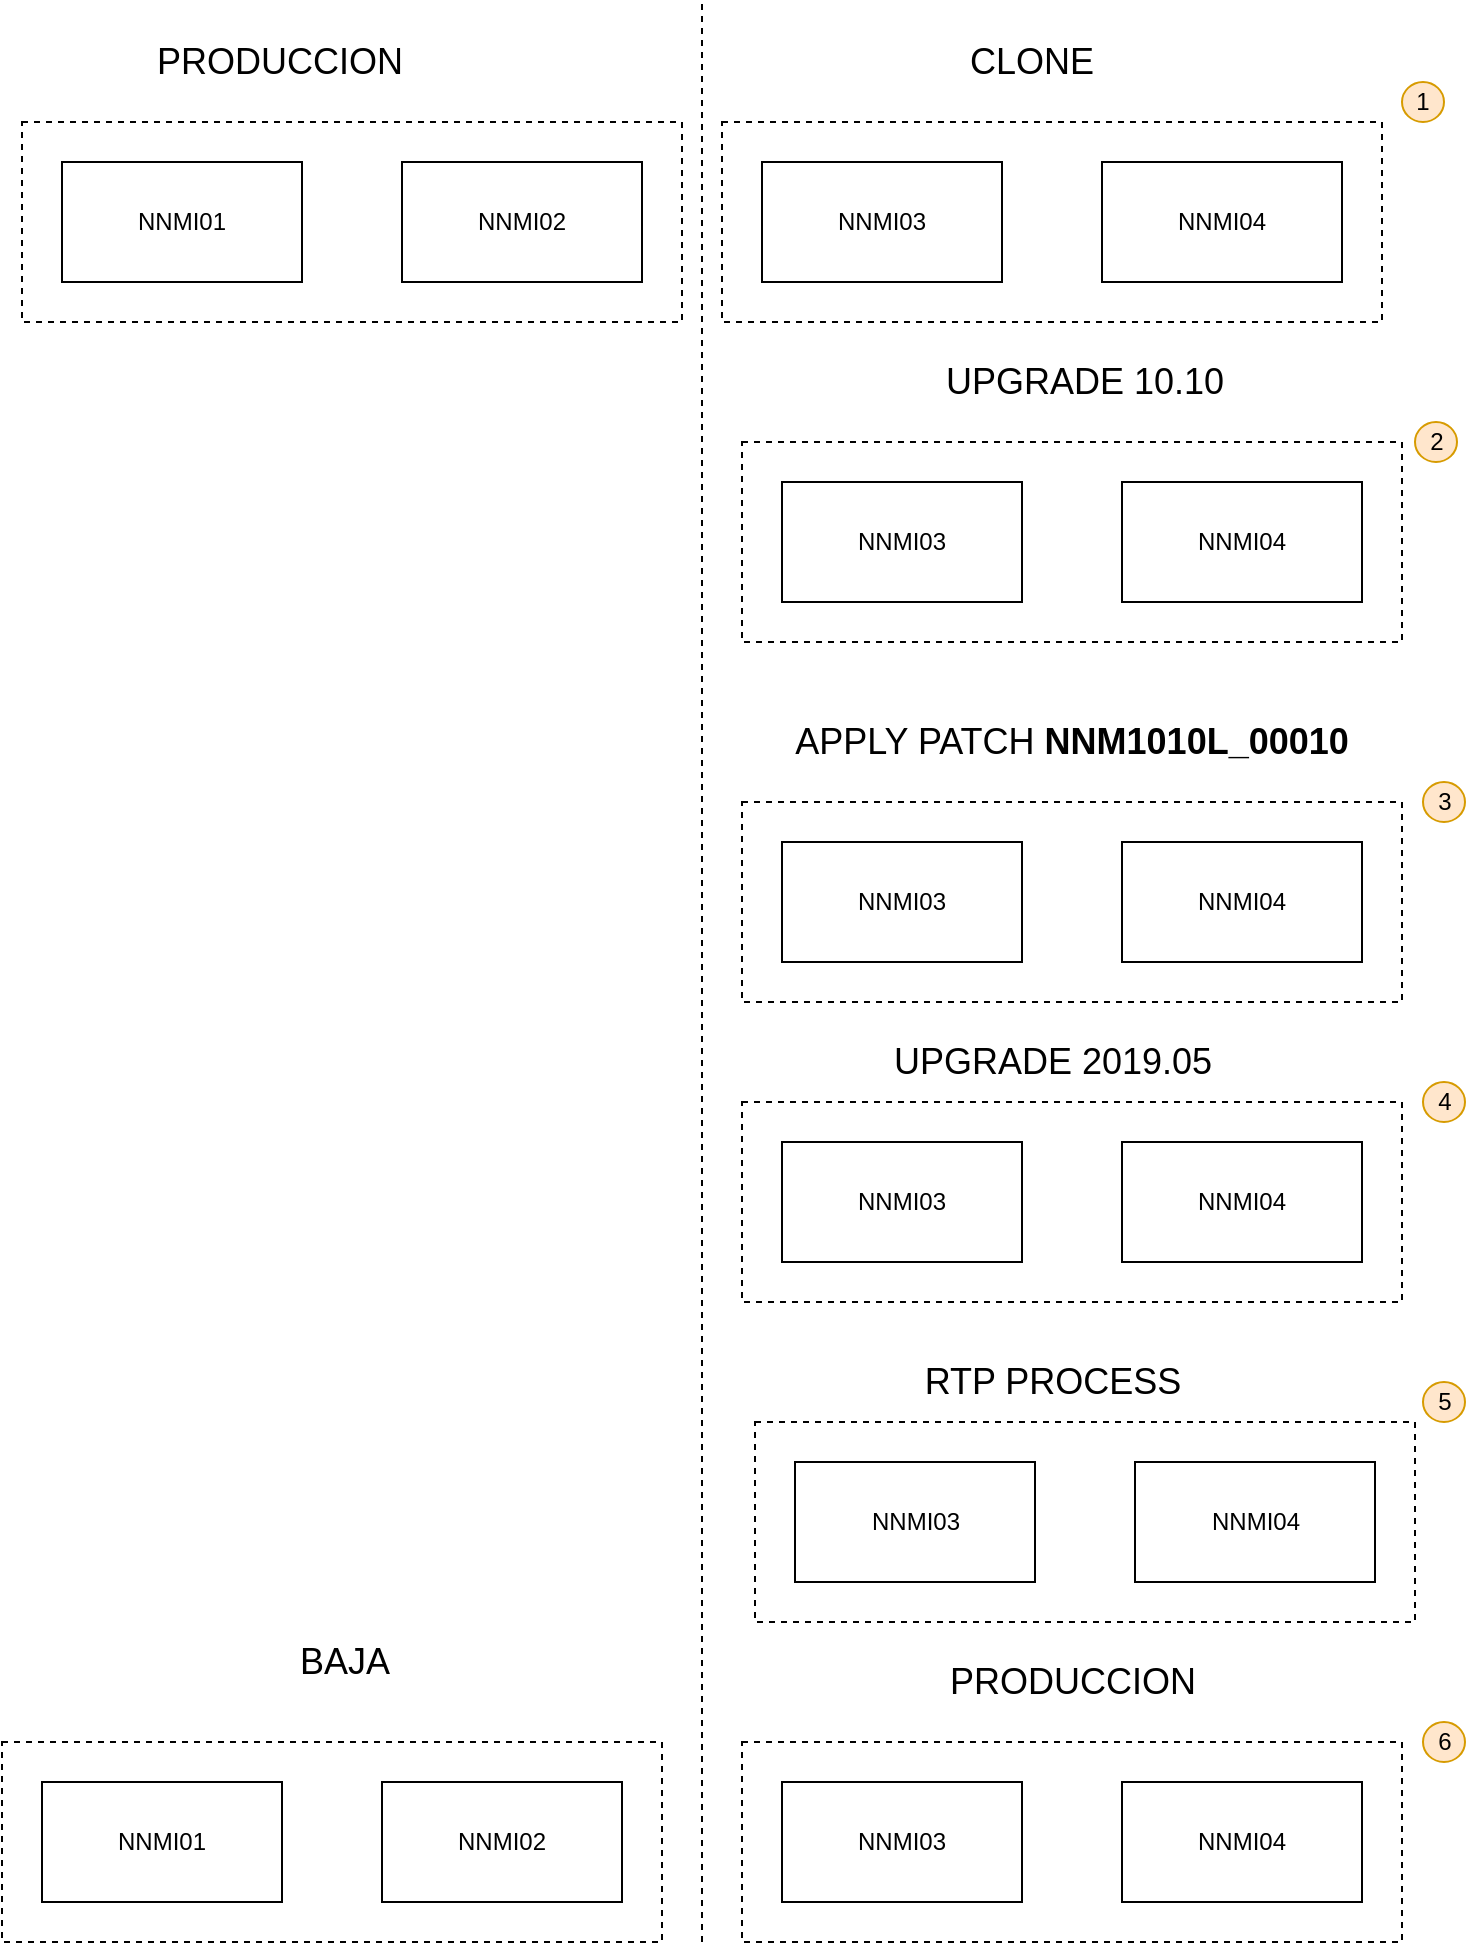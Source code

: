 <mxfile version="10.8.3" type="github"><diagram id="JCeJZNztmn1LFCq-LRdk" name="Page-1"><mxGraphModel dx="1158" dy="691" grid="1" gridSize="10" guides="1" tooltips="1" connect="1" arrows="1" fold="1" page="1" pageScale="1" pageWidth="827" pageHeight="1169" math="0" shadow="0"><root><mxCell id="0"/><mxCell id="1" parent="0"/><mxCell id="VmoTyu3GmWl4dDMMTCau-3" value="" style="rounded=0;whiteSpace=wrap;html=1;dashed=1;fillColor=none;" parent="1" vertex="1"><mxGeometry x="40" y="60" width="330" height="100" as="geometry"/></mxCell><mxCell id="VmoTyu3GmWl4dDMMTCau-1" value="NNMI01" style="rounded=0;whiteSpace=wrap;html=1;" parent="1" vertex="1"><mxGeometry x="60" y="80" width="120" height="60" as="geometry"/></mxCell><mxCell id="VmoTyu3GmWl4dDMMTCau-2" value="NNMI02" style="rounded=0;whiteSpace=wrap;html=1;" parent="1" vertex="1"><mxGeometry x="230" y="80" width="120" height="60" as="geometry"/></mxCell><mxCell id="VmoTyu3GmWl4dDMMTCau-7" value="CLONE" style="text;html=1;strokeColor=none;fillColor=none;align=center;verticalAlign=middle;whiteSpace=wrap;rounded=0;dashed=1;fontSize=18;" parent="1" vertex="1"><mxGeometry x="525" y="20" width="40" height="20" as="geometry"/></mxCell><mxCell id="VmoTyu3GmWl4dDMMTCau-8" value="" style="endArrow=none;dashed=1;html=1;" parent="1" edge="1"><mxGeometry width="50" height="50" relative="1" as="geometry"><mxPoint x="380" y="970" as="sourcePoint"/><mxPoint x="380" as="targetPoint"/></mxGeometry></mxCell><mxCell id="VmoTyu3GmWl4dDMMTCau-10" value="" style="group" parent="1" vertex="1" connectable="0"><mxGeometry x="390" y="60" width="330" height="100" as="geometry"/></mxCell><mxCell id="VmoTyu3GmWl4dDMMTCau-4" value="" style="rounded=0;whiteSpace=wrap;html=1;dashed=1;fillColor=none;" parent="VmoTyu3GmWl4dDMMTCau-10" vertex="1"><mxGeometry width="330" height="100" as="geometry"/></mxCell><mxCell id="VmoTyu3GmWl4dDMMTCau-5" value="NNMI03" style="rounded=0;whiteSpace=wrap;html=1;" parent="VmoTyu3GmWl4dDMMTCau-10" vertex="1"><mxGeometry x="20" y="20" width="120" height="60" as="geometry"/></mxCell><mxCell id="VmoTyu3GmWl4dDMMTCau-6" value="NNMI04" style="rounded=0;whiteSpace=wrap;html=1;" parent="VmoTyu3GmWl4dDMMTCau-10" vertex="1"><mxGeometry x="190" y="20" width="120" height="60" as="geometry"/></mxCell><mxCell id="VmoTyu3GmWl4dDMMTCau-11" value="" style="group" parent="1" vertex="1" connectable="0"><mxGeometry x="400" y="220" width="330" height="100" as="geometry"/></mxCell><mxCell id="VmoTyu3GmWl4dDMMTCau-12" value="" style="rounded=0;whiteSpace=wrap;html=1;dashed=1;fillColor=none;" parent="VmoTyu3GmWl4dDMMTCau-11" vertex="1"><mxGeometry width="330" height="100" as="geometry"/></mxCell><mxCell id="VmoTyu3GmWl4dDMMTCau-13" value="NNMI03" style="rounded=0;whiteSpace=wrap;html=1;" parent="VmoTyu3GmWl4dDMMTCau-11" vertex="1"><mxGeometry x="20" y="20" width="120" height="60" as="geometry"/></mxCell><mxCell id="VmoTyu3GmWl4dDMMTCau-14" value="NNMI04" style="rounded=0;whiteSpace=wrap;html=1;" parent="VmoTyu3GmWl4dDMMTCau-11" vertex="1"><mxGeometry x="190" y="20" width="120" height="60" as="geometry"/></mxCell><mxCell id="VmoTyu3GmWl4dDMMTCau-15" value="UPGRADE 10.10" style="text;html=1;strokeColor=none;fillColor=none;align=center;verticalAlign=middle;whiteSpace=wrap;rounded=0;dashed=1;fontSize=18;" parent="1" vertex="1"><mxGeometry x="470" y="180" width="203" height="20" as="geometry"/></mxCell><mxCell id="VmoTyu3GmWl4dDMMTCau-16" value="" style="group" parent="1" vertex="1" connectable="0"><mxGeometry x="400" y="400" width="330" height="100" as="geometry"/></mxCell><mxCell id="VmoTyu3GmWl4dDMMTCau-17" value="" style="rounded=0;whiteSpace=wrap;html=1;dashed=1;fillColor=none;" parent="VmoTyu3GmWl4dDMMTCau-16" vertex="1"><mxGeometry width="330" height="100" as="geometry"/></mxCell><mxCell id="VmoTyu3GmWl4dDMMTCau-18" value="NNMI03" style="rounded=0;whiteSpace=wrap;html=1;" parent="VmoTyu3GmWl4dDMMTCau-16" vertex="1"><mxGeometry x="20" y="20" width="120" height="60" as="geometry"/></mxCell><mxCell id="VmoTyu3GmWl4dDMMTCau-19" value="NNMI04" style="rounded=0;whiteSpace=wrap;html=1;" parent="VmoTyu3GmWl4dDMMTCau-16" vertex="1"><mxGeometry x="190" y="20" width="120" height="60" as="geometry"/></mxCell><mxCell id="VmoTyu3GmWl4dDMMTCau-20" value="APPLY PATCH&amp;nbsp;&lt;b&gt;NNM1010L_00010&lt;/b&gt;" style="text;html=1;strokeColor=none;fillColor=none;align=center;verticalAlign=middle;whiteSpace=wrap;rounded=0;dashed=1;fontSize=18;" parent="1" vertex="1"><mxGeometry x="410" y="360" width="310" height="20" as="geometry"/></mxCell><mxCell id="VmoTyu3GmWl4dDMMTCau-21" value="" style="group" parent="1" vertex="1" connectable="0"><mxGeometry x="400" y="550" width="330" height="100" as="geometry"/></mxCell><mxCell id="VmoTyu3GmWl4dDMMTCau-22" value="" style="rounded=0;whiteSpace=wrap;html=1;dashed=1;fillColor=none;" parent="VmoTyu3GmWl4dDMMTCau-21" vertex="1"><mxGeometry width="330" height="100" as="geometry"/></mxCell><mxCell id="VmoTyu3GmWl4dDMMTCau-23" value="NNMI03" style="rounded=0;whiteSpace=wrap;html=1;" parent="VmoTyu3GmWl4dDMMTCau-21" vertex="1"><mxGeometry x="20" y="20" width="120" height="60" as="geometry"/></mxCell><mxCell id="VmoTyu3GmWl4dDMMTCau-24" value="NNMI04" style="rounded=0;whiteSpace=wrap;html=1;" parent="VmoTyu3GmWl4dDMMTCau-21" vertex="1"><mxGeometry x="190" y="20" width="120" height="60" as="geometry"/></mxCell><mxCell id="VmoTyu3GmWl4dDMMTCau-25" value="UPGRADE 2019.05" style="text;html=1;strokeColor=none;fillColor=none;align=center;verticalAlign=middle;whiteSpace=wrap;rounded=0;dashed=1;fontSize=18;" parent="1" vertex="1"><mxGeometry x="453.5" y="520" width="203" height="20" as="geometry"/></mxCell><mxCell id="VmoTyu3GmWl4dDMMTCau-29" value="PRODUCCION" style="text;html=1;strokeColor=none;fillColor=none;align=center;verticalAlign=middle;whiteSpace=wrap;rounded=0;dashed=1;fontSize=18;" parent="1" vertex="1"><mxGeometry x="149" y="20" width="40" height="20" as="geometry"/></mxCell><mxCell id="VmoTyu3GmWl4dDMMTCau-30" value="RTP PROCESS" style="text;html=1;strokeColor=none;fillColor=none;align=center;verticalAlign=middle;whiteSpace=wrap;rounded=0;dashed=1;fontSize=18;" parent="1" vertex="1"><mxGeometry x="453.5" y="680" width="203" height="20" as="geometry"/></mxCell><mxCell id="VmoTyu3GmWl4dDMMTCau-36" value="PRODUCCION" style="text;html=1;strokeColor=none;fillColor=none;align=center;verticalAlign=middle;whiteSpace=wrap;rounded=0;dashed=1;fontSize=18;" parent="1" vertex="1"><mxGeometry x="463.5" y="830" width="203" height="20" as="geometry"/></mxCell><mxCell id="VmoTyu3GmWl4dDMMTCau-37" value="" style="group" parent="1" vertex="1" connectable="0"><mxGeometry x="406.5" y="710" width="330" height="100" as="geometry"/></mxCell><mxCell id="VmoTyu3GmWl4dDMMTCau-38" value="" style="rounded=0;whiteSpace=wrap;html=1;dashed=1;fillColor=none;" parent="VmoTyu3GmWl4dDMMTCau-37" vertex="1"><mxGeometry width="330" height="100" as="geometry"/></mxCell><mxCell id="VmoTyu3GmWl4dDMMTCau-39" value="NNMI03" style="rounded=0;whiteSpace=wrap;html=1;" parent="VmoTyu3GmWl4dDMMTCau-37" vertex="1"><mxGeometry x="20" y="20" width="120" height="60" as="geometry"/></mxCell><mxCell id="VmoTyu3GmWl4dDMMTCau-40" value="NNMI04" style="rounded=0;whiteSpace=wrap;html=1;" parent="VmoTyu3GmWl4dDMMTCau-37" vertex="1"><mxGeometry x="190" y="20" width="120" height="60" as="geometry"/></mxCell><mxCell id="VmoTyu3GmWl4dDMMTCau-41" value="" style="group" parent="1" vertex="1" connectable="0"><mxGeometry x="400" y="870" width="330" height="100" as="geometry"/></mxCell><mxCell id="VmoTyu3GmWl4dDMMTCau-42" value="" style="rounded=0;whiteSpace=wrap;html=1;dashed=1;fillColor=none;" parent="VmoTyu3GmWl4dDMMTCau-41" vertex="1"><mxGeometry width="330" height="100" as="geometry"/></mxCell><mxCell id="VmoTyu3GmWl4dDMMTCau-43" value="NNMI03" style="rounded=0;whiteSpace=wrap;html=1;" parent="VmoTyu3GmWl4dDMMTCau-41" vertex="1"><mxGeometry x="20" y="20" width="120" height="60" as="geometry"/></mxCell><mxCell id="VmoTyu3GmWl4dDMMTCau-44" value="NNMI04" style="rounded=0;whiteSpace=wrap;html=1;" parent="VmoTyu3GmWl4dDMMTCau-41" vertex="1"><mxGeometry x="190" y="20" width="120" height="60" as="geometry"/></mxCell><mxCell id="VmoTyu3GmWl4dDMMTCau-45" value="" style="group" parent="1" vertex="1" connectable="0"><mxGeometry x="30" y="870" width="330" height="100" as="geometry"/></mxCell><mxCell id="VmoTyu3GmWl4dDMMTCau-46" value="" style="rounded=0;whiteSpace=wrap;html=1;dashed=1;fillColor=none;" parent="VmoTyu3GmWl4dDMMTCau-45" vertex="1"><mxGeometry width="330" height="100" as="geometry"/></mxCell><mxCell id="VmoTyu3GmWl4dDMMTCau-47" value="NNMI01" style="rounded=0;whiteSpace=wrap;html=1;" parent="VmoTyu3GmWl4dDMMTCau-45" vertex="1"><mxGeometry x="20" y="20" width="120" height="60" as="geometry"/></mxCell><mxCell id="VmoTyu3GmWl4dDMMTCau-48" value="NNMI02" style="rounded=0;whiteSpace=wrap;html=1;" parent="VmoTyu3GmWl4dDMMTCau-45" vertex="1"><mxGeometry x="190" y="20" width="120" height="60" as="geometry"/></mxCell><mxCell id="VmoTyu3GmWl4dDMMTCau-49" value="BAJA" style="text;html=1;strokeColor=none;fillColor=none;align=center;verticalAlign=middle;whiteSpace=wrap;rounded=0;dashed=1;fontSize=18;" parent="1" vertex="1"><mxGeometry x="100" y="820" width="203" height="20" as="geometry"/></mxCell><mxCell id="rqVmbOS5ZCHCl8Zejz_5-1" value="1" style="ellipse;whiteSpace=wrap;html=1;fillColor=#ffe6cc;strokeColor=#d79b00;" vertex="1" parent="1"><mxGeometry x="730" y="40" width="21" height="20" as="geometry"/></mxCell><mxCell id="rqVmbOS5ZCHCl8Zejz_5-2" value="2" style="ellipse;whiteSpace=wrap;html=1;fillColor=#ffe6cc;strokeColor=#d79b00;" vertex="1" parent="1"><mxGeometry x="736.5" y="210" width="21" height="20" as="geometry"/></mxCell><mxCell id="rqVmbOS5ZCHCl8Zejz_5-3" value="3" style="ellipse;whiteSpace=wrap;html=1;fillColor=#ffe6cc;strokeColor=#d79b00;" vertex="1" parent="1"><mxGeometry x="740.5" y="390" width="21" height="20" as="geometry"/></mxCell><mxCell id="rqVmbOS5ZCHCl8Zejz_5-4" value="4" style="ellipse;whiteSpace=wrap;html=1;fillColor=#ffe6cc;strokeColor=#d79b00;" vertex="1" parent="1"><mxGeometry x="740.5" y="540" width="21" height="20" as="geometry"/></mxCell><mxCell id="rqVmbOS5ZCHCl8Zejz_5-6" value="5" style="ellipse;whiteSpace=wrap;html=1;fillColor=#ffe6cc;strokeColor=#d79b00;" vertex="1" parent="1"><mxGeometry x="740.5" y="690" width="21" height="20" as="geometry"/></mxCell><mxCell id="rqVmbOS5ZCHCl8Zejz_5-7" value="6" style="ellipse;whiteSpace=wrap;html=1;fillColor=#ffe6cc;strokeColor=#d79b00;" vertex="1" parent="1"><mxGeometry x="740.5" y="860" width="21" height="20" as="geometry"/></mxCell></root></mxGraphModel></diagram></mxfile>